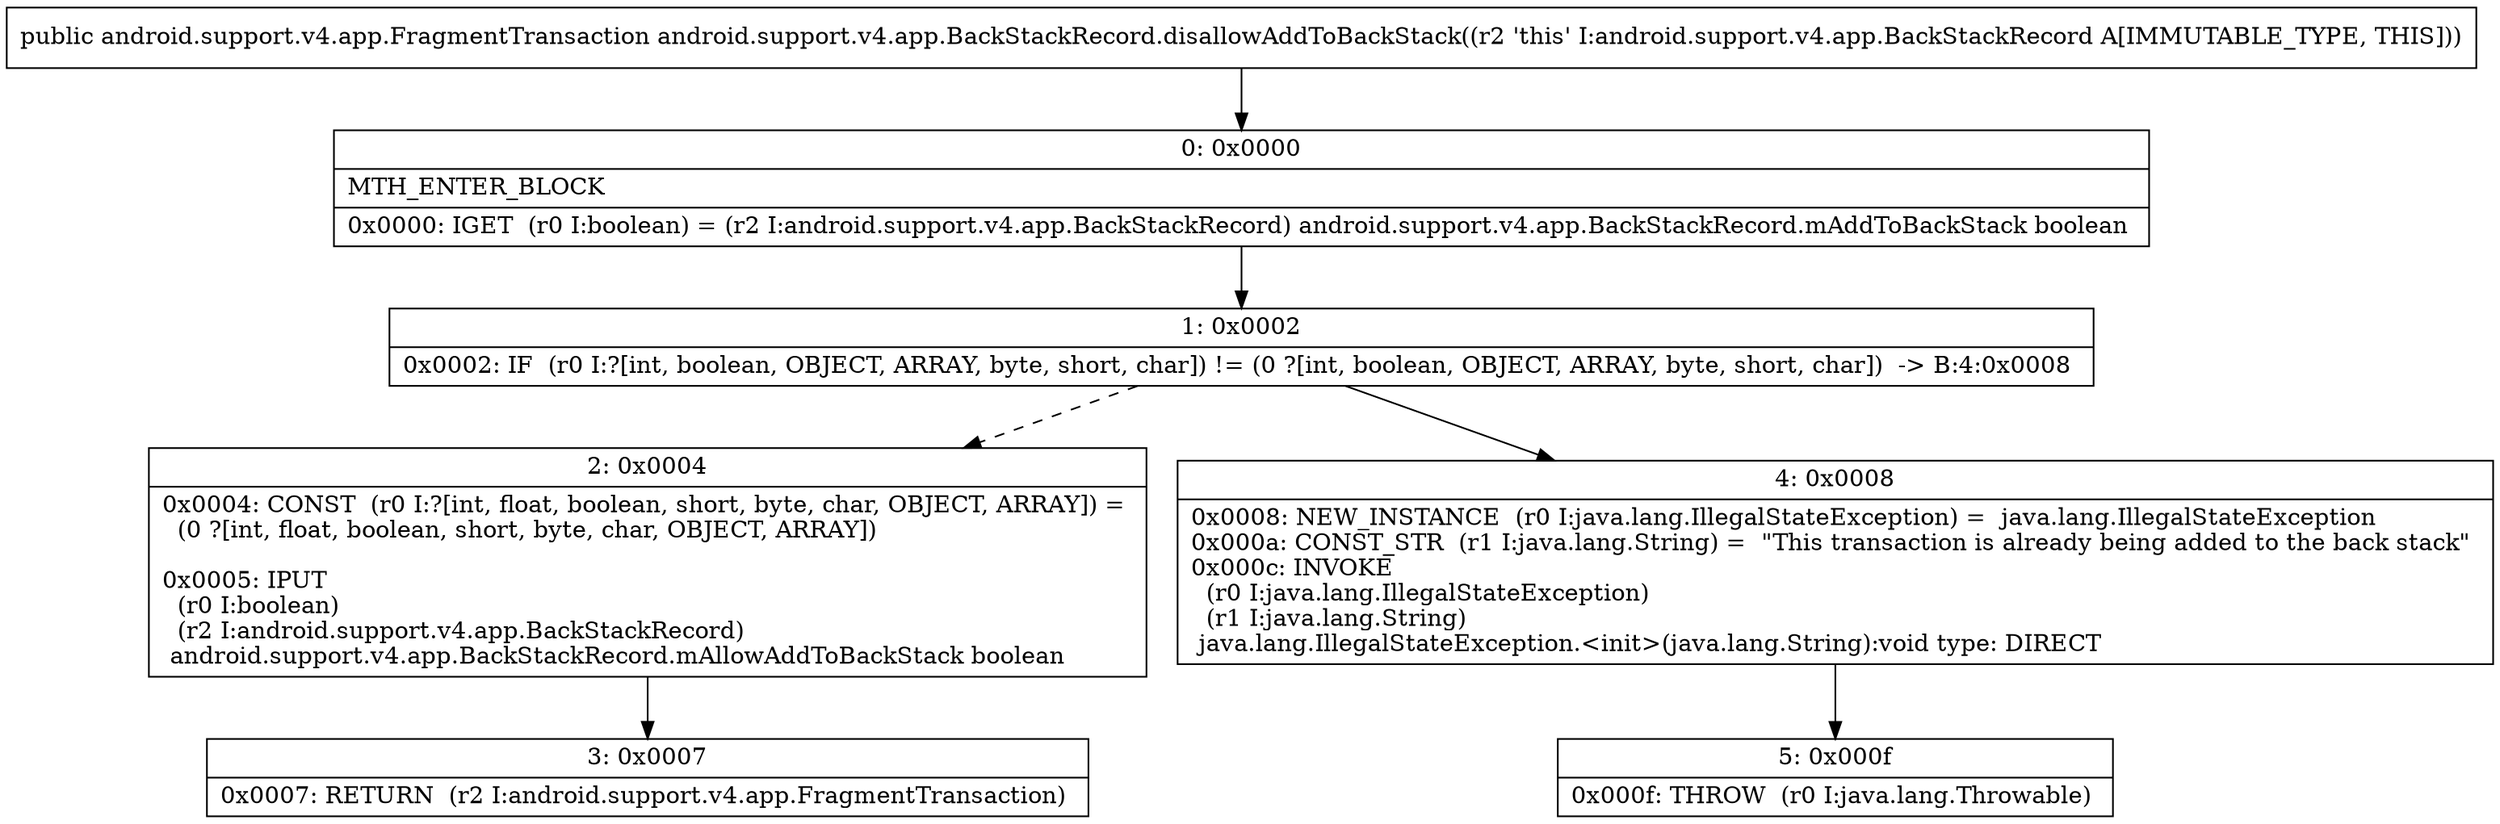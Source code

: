 digraph "CFG forandroid.support.v4.app.BackStackRecord.disallowAddToBackStack()Landroid\/support\/v4\/app\/FragmentTransaction;" {
Node_0 [shape=record,label="{0\:\ 0x0000|MTH_ENTER_BLOCK\l|0x0000: IGET  (r0 I:boolean) = (r2 I:android.support.v4.app.BackStackRecord) android.support.v4.app.BackStackRecord.mAddToBackStack boolean \l}"];
Node_1 [shape=record,label="{1\:\ 0x0002|0x0002: IF  (r0 I:?[int, boolean, OBJECT, ARRAY, byte, short, char]) != (0 ?[int, boolean, OBJECT, ARRAY, byte, short, char])  \-\> B:4:0x0008 \l}"];
Node_2 [shape=record,label="{2\:\ 0x0004|0x0004: CONST  (r0 I:?[int, float, boolean, short, byte, char, OBJECT, ARRAY]) = \l  (0 ?[int, float, boolean, short, byte, char, OBJECT, ARRAY])\l \l0x0005: IPUT  \l  (r0 I:boolean)\l  (r2 I:android.support.v4.app.BackStackRecord)\l android.support.v4.app.BackStackRecord.mAllowAddToBackStack boolean \l}"];
Node_3 [shape=record,label="{3\:\ 0x0007|0x0007: RETURN  (r2 I:android.support.v4.app.FragmentTransaction) \l}"];
Node_4 [shape=record,label="{4\:\ 0x0008|0x0008: NEW_INSTANCE  (r0 I:java.lang.IllegalStateException) =  java.lang.IllegalStateException \l0x000a: CONST_STR  (r1 I:java.lang.String) =  \"This transaction is already being added to the back stack\" \l0x000c: INVOKE  \l  (r0 I:java.lang.IllegalStateException)\l  (r1 I:java.lang.String)\l java.lang.IllegalStateException.\<init\>(java.lang.String):void type: DIRECT \l}"];
Node_5 [shape=record,label="{5\:\ 0x000f|0x000f: THROW  (r0 I:java.lang.Throwable) \l}"];
MethodNode[shape=record,label="{public android.support.v4.app.FragmentTransaction android.support.v4.app.BackStackRecord.disallowAddToBackStack((r2 'this' I:android.support.v4.app.BackStackRecord A[IMMUTABLE_TYPE, THIS])) }"];
MethodNode -> Node_0;
Node_0 -> Node_1;
Node_1 -> Node_2[style=dashed];
Node_1 -> Node_4;
Node_2 -> Node_3;
Node_4 -> Node_5;
}

